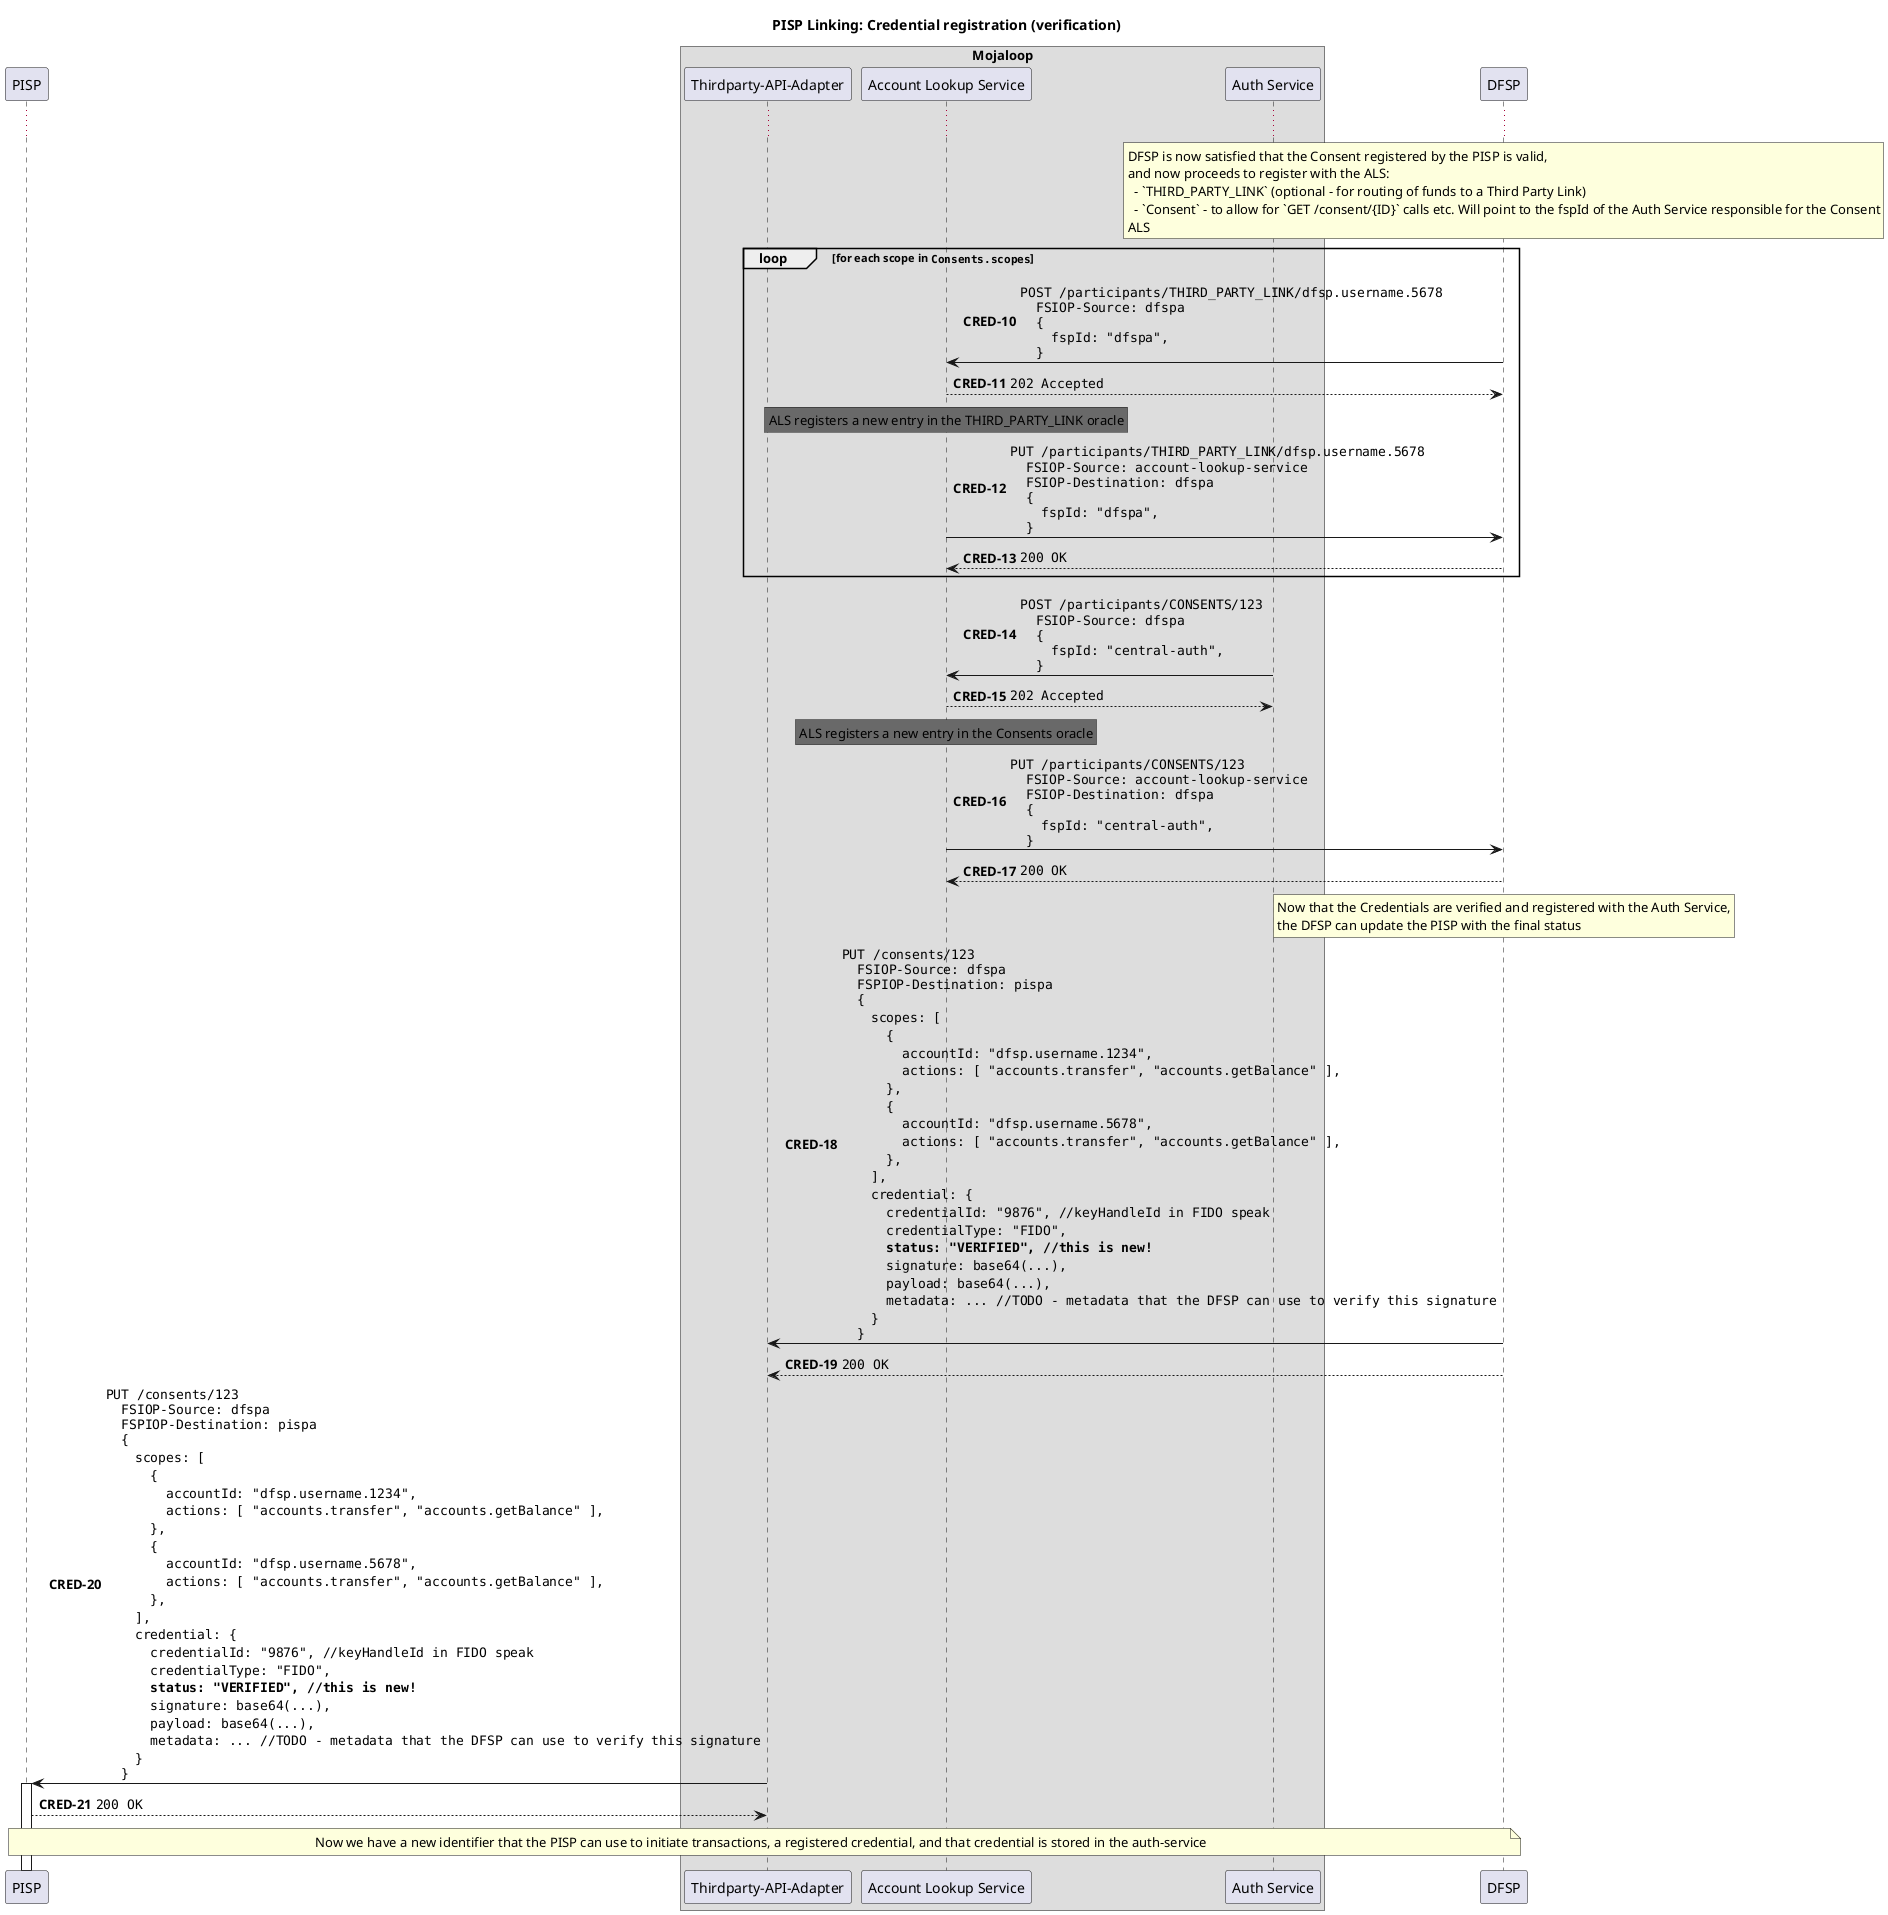 @startuml

!pragma teoz true

title PISP Linking: Credential registration (verification)

participant "PISP" as PISP

box "Mojaloop"
    participant "Thirdparty-API-Adapter" as Switch
    participant "Account Lookup Service" as ALS
    participant "Auth Service" as Auth
end box

participant "DFSP" as DFSP

autonumber 10 "<b>CRED-#</b>"

...


rnote over DFSP
  DFSP is now satisfied that the Consent registered by the PISP is valid,
  and now proceeds to register with the ALS:
    - `THIRD_PARTY_LINK` (optional - for routing of funds to a Third Party Link)
    - `Consent` - to allow for `GET /consent/{ID}` calls etc. Will point to the fspId of the Auth Service responsible for the Consent
  ALS
end note

loop for each scope in ""Consents.scopes""

DFSP -> ALS: ""POST /participants/THIRD_PARTY_LINK/dfsp.username.5678"" \n\
""  FSIOP-Source: dfspa""\n\
""  {""\n\
""    fspId: "dfspa",""\n\
""  }""
ALS --> DFSP: ""202 Accepted""

rnote over ALS #DimGray
  ALS registers a new entry in the THIRD_PARTY_LINK oracle
end note

ALS -> DFSP: ""PUT /participants/THIRD_PARTY_LINK/dfsp.username.5678"" \n\
""  FSIOP-Source: account-lookup-service""\n\
""  FSIOP-Destination: dfspa""\n\
""  {""\n\
""    fspId: "dfspa",""\n\
""  }""
DFSP --> ALS: ""200 OK""
end


' //TODO: Auth Service registers with the ALS
Auth -> ALS: ""POST /participants/CONSENTS/123"" \n\
""  FSIOP-Source: dfspa""\n\
""  {""\n\
""    fspId: "central-auth",""\n\
""  }""
ALS --> Auth: ""202 Accepted""

rnote over ALS #DimGray
  ALS registers a new entry in the Consents oracle
end note

ALS -> DFSP: ""PUT /participants/CONSENTS/123"" \n\
""  FSIOP-Source: account-lookup-service""\n\
""  FSIOP-Destination: dfspa""\n\
""  {""\n\
""    fspId: "central-auth",""\n\
""  }""
DFSP --> ALS: ""200 OK""



rnote over DFSP
  Now that the Credentials are verified and registered with the Auth Service,
  the DFSP can update the PISP with the final status
end note

DFSP -> Switch: ""PUT /consents/123""\n\
""  FSIOP-Source: dfspa""\n\
""  FSPIOP-Destination: pispa""\n\
""  {""\n\
    ""  scopes: [""\n\
    ""    {""\n\
    ""      accountId: "dfsp.username.1234",""\n\
    ""      actions: [ "accounts.transfer", "accounts.getBalance" ],""\n\
    ""    },""\n\
    ""    {""\n\
    ""      accountId: "dfsp.username.5678",""\n\
    ""      actions: [ "accounts.transfer", "accounts.getBalance" ],""\n\
    ""    },""\n\
    ""  ],""\n\
    ""  credential: {""\n\
    ""    credentialId: "9876", //keyHandleId in FIDO speak ""\n\
    ""    credentialType: "FIDO",""\n\
    ""    **status: "VERIFIED", //this is new!** ""\n\
    ""    signature: base64(...),""\n\
    ""    payload: base64(...),""\n\
    ' Q3. Need to define this metadata better
    ""    metadata: ... //TODO - metadata that the DFSP can use to verify this signature""\n\
    ""  }""\n\
""  }""
DFSP --> Switch: ""200 OK""

Switch -> PISP ++: ""PUT /consents/123""\n\
""  FSIOP-Source: dfspa""\n\
""  FSPIOP-Destination: pispa""\n\
""  {""\n\
    ""  scopes: [""\n\
    ""    {""\n\
    ""      accountId: "dfsp.username.1234",""\n\
    ""      actions: [ "accounts.transfer", "accounts.getBalance" ],""\n\
    ""    },""\n\
    ""    {""\n\
    ""      accountId: "dfsp.username.5678",""\n\
    ""      actions: [ "accounts.transfer", "accounts.getBalance" ],""\n\
    ""    },""\n\
    ""  ],""\n\
    ""  credential: {""\n\
    ""    credentialId: "9876", //keyHandleId in FIDO speak ""\n\
    ""    credentialType: "FIDO",""\n\
    ""    **status: "VERIFIED", //this is new!** ""\n\
    ""    signature: base64(...),""\n\
    ""    payload: base64(...),""\n\
    ' Q3. Need to define this metadata better
    ""    metadata: ... //TODO - metadata that the DFSP can use to verify this signature""\n\
    ""  }""\n\
""  }""
PISP --> Switch: ""200 OK""


note over PISP, DFSP
  Now we have a new identifier that the PISP can use to initiate transactions, a registered credential, and that credential is stored in the auth-service
end note


@enduml
